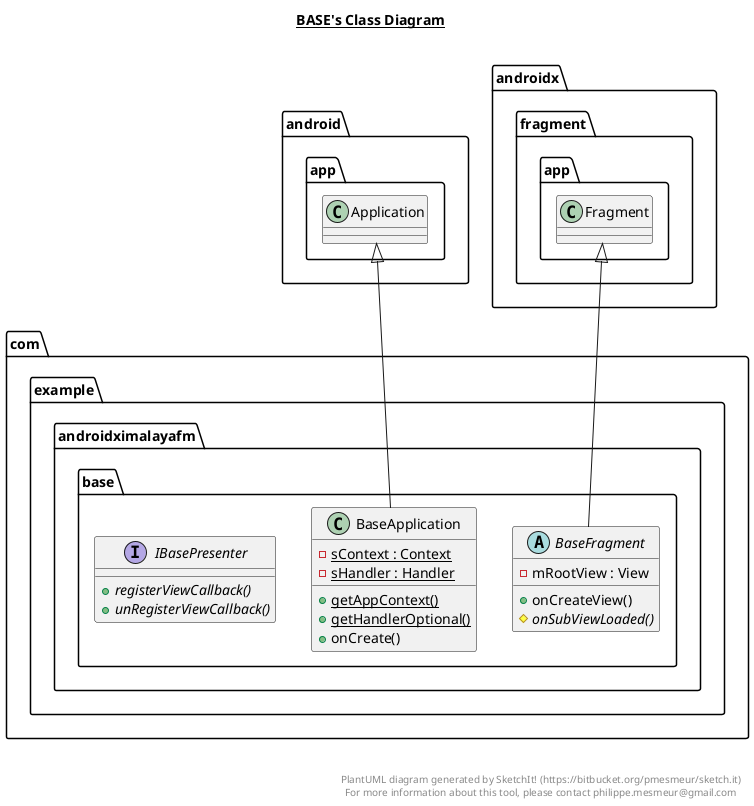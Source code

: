 @startuml

title __BASE's Class Diagram__\n

  namespace com.example.androidximalayafm {
    namespace base {
      class com.example.androidximalayafm.base.BaseApplication {
          {static} - sContext : Context
          {static} - sHandler : Handler
          {static} + getAppContext()
          {static} + getHandlerOptional()
          + onCreate()
      }
    }
  }
  

  namespace com.example.androidximalayafm {
    namespace base {
      abstract class com.example.androidximalayafm.base.BaseFragment {
          - mRootView : View
          + onCreateView()
          {abstract} # onSubViewLoaded()
      }
    }
  }
  

  namespace com.example.androidximalayafm {
    namespace base {
      interface com.example.androidximalayafm.base.IBasePresenter {
          {abstract} + registerViewCallback()
          {abstract} + unRegisterViewCallback()
      }
    }
  }
  

  com.example.androidximalayafm.base.BaseApplication -up-|> android.app.Application
  com.example.androidximalayafm.base.BaseFragment -up-|> androidx.fragment.app.Fragment


right footer


PlantUML diagram generated by SketchIt! (https://bitbucket.org/pmesmeur/sketch.it)
For more information about this tool, please contact philippe.mesmeur@gmail.com
endfooter

@enduml
